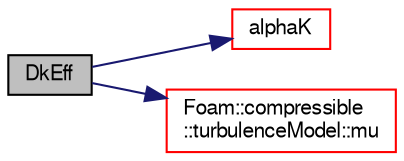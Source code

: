 digraph "DkEff"
{
  bgcolor="transparent";
  edge [fontname="FreeSans",fontsize="10",labelfontname="FreeSans",labelfontsize="10"];
  node [fontname="FreeSans",fontsize="10",shape=record];
  rankdir="LR";
  Node1087 [label="DkEff",height=0.2,width=0.4,color="black", fillcolor="grey75", style="filled", fontcolor="black"];
  Node1087 -> Node1088 [color="midnightblue",fontsize="10",style="solid",fontname="FreeSans"];
  Node1088 [label="alphaK",height=0.2,width=0.4,color="red",URL="$a30738.html#ad99bde65aa790cf1dbb6d56b2246dd04"];
  Node1087 -> Node1090 [color="midnightblue",fontsize="10",style="solid",fontname="FreeSans"];
  Node1090 [label="Foam::compressible\l::turbulenceModel::mu",height=0.2,width=0.4,color="red",URL="$a30818.html#a54025d7e9635694b562bfb981e31e6da",tooltip="Return the laminar viscosity. "];
}
